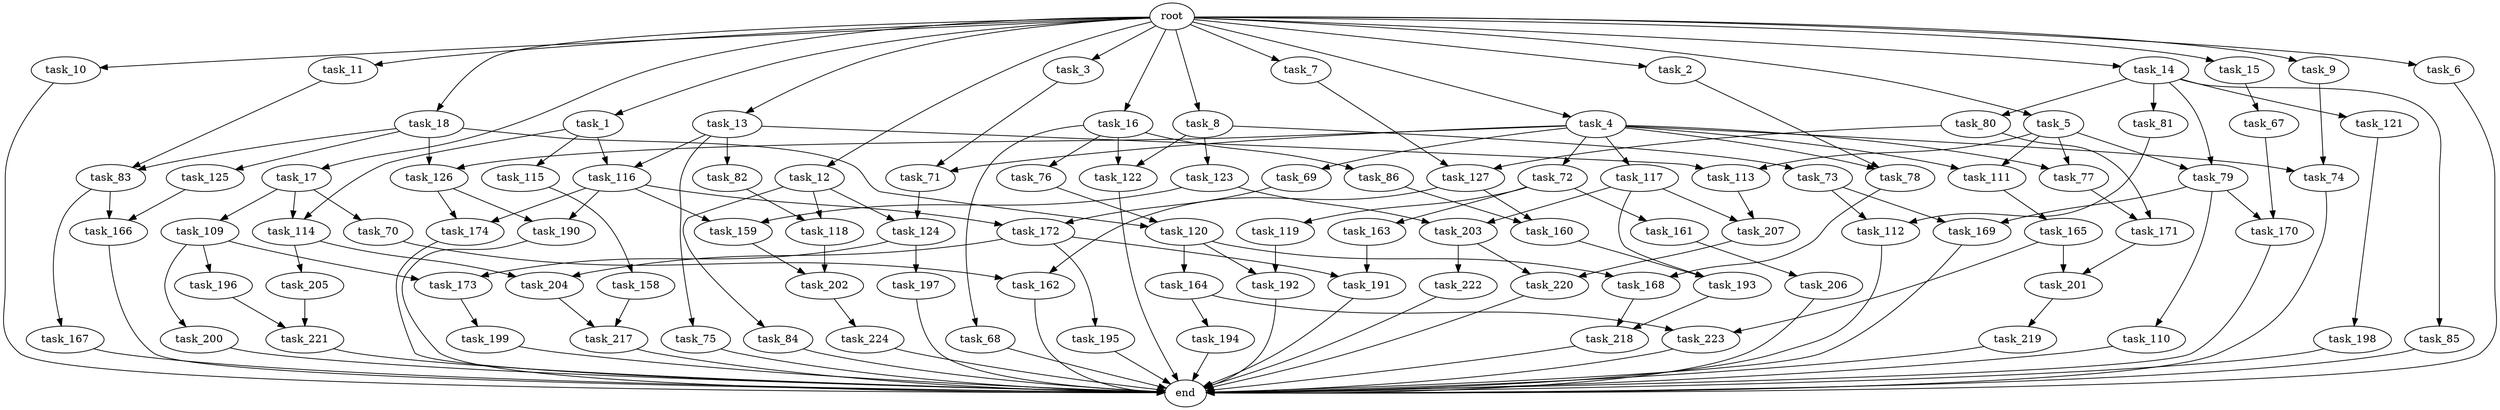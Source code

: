 digraph G {
  task_171 [size="6356551598.080000"];
  task_109 [size="5497558138.880000"];
  task_191 [size="3435973836.800000"];
  task_207 [size="8589934592.000000"];
  task_15 [size="10.240000"];
  task_114 [size="14087492730.880001"];
  task_190 [size="4466765987.840000"];
  task_195 [size="343597383.680000"];
  task_79 [size="8332236554.240000"];
  task_16 [size="10.240000"];
  task_110 [size="773094113.280000"];
  task_68 [size="8589934592.000000"];
  task_162 [size="11682311045.120001"];
  task_217 [size="10050223472.639999"];
  task_223 [size="1116691496.960000"];
  task_74 [size="4982162063.360000"];
  task_158 [size="2147483648.000000"];
  task_1 [size="10.240000"];
  task_220 [size="8332236554.240000"];
  task_83 [size="2147483648.000000"];
  task_160 [size="11682311045.120001"];
  task_84 [size="4209067950.080000"];
  task_11 [size="10.240000"];
  task_2 [size="10.240000"];
  task_10 [size="10.240000"];
  task_85 [size="6957847019.520000"];
  task_127 [size="4552665333.760000"];
  task_219 [size="1374389534.720000"];
  task_123 [size="343597383.680000"];
  task_166 [size="17179869184.000000"];
  task_81 [size="6957847019.520000"];
  task_122 [size="8933531975.680000"];
  task_72 [size="773094113.280000"];
  task_17 [size="10.240000"];
  task_174 [size="4466765987.840000"];
  task_199 [size="1374389534.720000"];
  task_221 [size="9363028705.280001"];
  task_67 [size="6957847019.520000"];
  task_197 [size="8589934592.000000"];
  task_203 [size="3865470566.400000"];
  task_172 [size="3435973836.800000"];
  task_13 [size="10.240000"];
  task_121 [size="6957847019.520000"];
  task_77 [size="2147483648.000000"];
  task_194 [size="343597383.680000"];
  task_163 [size="5497558138.880000"];
  task_167 [size="8589934592.000000"];
  task_70 [size="5497558138.880000"];
  task_80 [size="6957847019.520000"];
  end [size="0.000000"];
  task_170 [size="4982162063.360000"];
  task_9 [size="10.240000"];
  task_78 [size="7730941132.800000"];
  task_165 [size="5497558138.880000"];
  task_159 [size="3865470566.400000"];
  task_222 [size="6957847019.520000"];
  task_86 [size="8589934592.000000"];
  task_192 [size="7301444403.200000"];
  task_202 [size="1717986918.400000"];
  task_69 [size="773094113.280000"];
  task_118 [size="7301444403.200000"];
  task_224 [size="6957847019.520000"];
  task_201 [size="2147483648.000000"];
  task_198 [size="6957847019.520000"];
  task_168 [size="7301444403.200000"];
  task_206 [size="4209067950.080000"];
  task_12 [size="10.240000"];
  task_193 [size="11682311045.120001"];
  task_18 [size="10.240000"];
  task_82 [size="6957847019.520000"];
  task_3 [size="10.240000"];
  task_126 [size="1546188226.560000"];
  task_169 [size="6270652252.160000"];
  task_5 [size="10.240000"];
  task_76 [size="8589934592.000000"];
  task_115 [size="8589934592.000000"];
  task_8 [size="10.240000"];
  task_161 [size="5497558138.880000"];
  task_73 [size="343597383.680000"];
  task_14 [size="10.240000"];
  task_116 [size="15547781611.520000"];
  task_4 [size="10.240000"];
  task_119 [size="5497558138.880000"];
  task_164 [size="4209067950.080000"];
  task_218 [size="8418135900.160000"];
  task_200 [size="1374389534.720000"];
  task_113 [size="8332236554.240000"];
  task_112 [size="8589934592.000000"];
  root [size="0.000000"];
  task_120 [size="2147483648.000000"];
  task_125 [size="773094113.280000"];
  task_6 [size="10.240000"];
  task_196 [size="1374389534.720000"];
  task_124 [size="7301444403.200000"];
  task_117 [size="773094113.280000"];
  task_173 [size="9964324126.719999"];
  task_205 [size="2147483648.000000"];
  task_111 [size="2147483648.000000"];
  task_204 [size="2491081031.680000"];
  task_7 [size="10.240000"];
  task_71 [size="6270652252.160000"];
  task_75 [size="6957847019.520000"];

  task_171 -> task_201 [size="134217728.000000"];
  task_109 -> task_173 [size="134217728.000000"];
  task_109 -> task_200 [size="134217728.000000"];
  task_109 -> task_196 [size="134217728.000000"];
  task_191 -> end [size="1.000000"];
  task_207 -> task_220 [size="134217728.000000"];
  task_15 -> task_67 [size="679477248.000000"];
  task_114 -> task_204 [size="209715200.000000"];
  task_114 -> task_205 [size="209715200.000000"];
  task_190 -> end [size="1.000000"];
  task_195 -> end [size="1.000000"];
  task_79 -> task_170 [size="75497472.000000"];
  task_79 -> task_169 [size="75497472.000000"];
  task_79 -> task_110 [size="75497472.000000"];
  task_16 -> task_68 [size="838860800.000000"];
  task_16 -> task_86 [size="838860800.000000"];
  task_16 -> task_122 [size="838860800.000000"];
  task_16 -> task_76 [size="838860800.000000"];
  task_110 -> end [size="1.000000"];
  task_68 -> end [size="1.000000"];
  task_162 -> end [size="1.000000"];
  task_217 -> end [size="1.000000"];
  task_223 -> end [size="1.000000"];
  task_74 -> end [size="1.000000"];
  task_158 -> task_217 [size="301989888.000000"];
  task_1 -> task_116 [size="838860800.000000"];
  task_1 -> task_115 [size="838860800.000000"];
  task_1 -> task_114 [size="838860800.000000"];
  task_220 -> end [size="1.000000"];
  task_83 -> task_167 [size="838860800.000000"];
  task_83 -> task_166 [size="838860800.000000"];
  task_160 -> task_193 [size="838860800.000000"];
  task_84 -> end [size="1.000000"];
  task_11 -> task_83 [size="134217728.000000"];
  task_2 -> task_78 [size="679477248.000000"];
  task_10 -> end [size="1.000000"];
  task_85 -> end [size="1.000000"];
  task_127 -> task_162 [size="838860800.000000"];
  task_127 -> task_160 [size="838860800.000000"];
  task_219 -> end [size="1.000000"];
  task_123 -> task_203 [size="75497472.000000"];
  task_123 -> task_159 [size="75497472.000000"];
  task_166 -> end [size="1.000000"];
  task_81 -> task_112 [size="301989888.000000"];
  task_122 -> end [size="1.000000"];
  task_72 -> task_161 [size="536870912.000000"];
  task_72 -> task_163 [size="536870912.000000"];
  task_72 -> task_119 [size="536870912.000000"];
  task_17 -> task_109 [size="536870912.000000"];
  task_17 -> task_70 [size="536870912.000000"];
  task_17 -> task_114 [size="536870912.000000"];
  task_174 -> end [size="1.000000"];
  task_199 -> end [size="1.000000"];
  task_221 -> end [size="1.000000"];
  task_67 -> task_170 [size="411041792.000000"];
  task_197 -> end [size="1.000000"];
  task_203 -> task_222 [size="679477248.000000"];
  task_203 -> task_220 [size="679477248.000000"];
  task_172 -> task_204 [size="33554432.000000"];
  task_172 -> task_195 [size="33554432.000000"];
  task_172 -> task_191 [size="33554432.000000"];
  task_13 -> task_116 [size="679477248.000000"];
  task_13 -> task_75 [size="679477248.000000"];
  task_13 -> task_113 [size="679477248.000000"];
  task_13 -> task_82 [size="679477248.000000"];
  task_121 -> task_198 [size="679477248.000000"];
  task_77 -> task_171 [size="209715200.000000"];
  task_194 -> end [size="1.000000"];
  task_163 -> task_191 [size="301989888.000000"];
  task_167 -> end [size="1.000000"];
  task_70 -> task_162 [size="301989888.000000"];
  task_80 -> task_127 [size="411041792.000000"];
  task_80 -> task_171 [size="411041792.000000"];
  task_170 -> end [size="1.000000"];
  task_9 -> task_74 [size="411041792.000000"];
  task_78 -> task_168 [size="301989888.000000"];
  task_165 -> task_223 [size="75497472.000000"];
  task_165 -> task_201 [size="75497472.000000"];
  task_159 -> task_202 [size="134217728.000000"];
  task_222 -> end [size="1.000000"];
  task_86 -> task_160 [size="301989888.000000"];
  task_192 -> end [size="1.000000"];
  task_202 -> task_224 [size="679477248.000000"];
  task_69 -> task_172 [size="33554432.000000"];
  task_118 -> task_202 [size="33554432.000000"];
  task_224 -> end [size="1.000000"];
  task_201 -> task_219 [size="134217728.000000"];
  task_198 -> end [size="1.000000"];
  task_168 -> task_218 [size="411041792.000000"];
  task_206 -> end [size="1.000000"];
  task_12 -> task_84 [size="411041792.000000"];
  task_12 -> task_118 [size="411041792.000000"];
  task_12 -> task_124 [size="411041792.000000"];
  task_193 -> task_218 [size="411041792.000000"];
  task_18 -> task_83 [size="75497472.000000"];
  task_18 -> task_120 [size="75497472.000000"];
  task_18 -> task_125 [size="75497472.000000"];
  task_18 -> task_126 [size="75497472.000000"];
  task_82 -> task_118 [size="301989888.000000"];
  task_3 -> task_71 [size="536870912.000000"];
  task_126 -> task_190 [size="134217728.000000"];
  task_126 -> task_174 [size="134217728.000000"];
  task_169 -> end [size="1.000000"];
  task_5 -> task_79 [size="134217728.000000"];
  task_5 -> task_113 [size="134217728.000000"];
  task_5 -> task_111 [size="134217728.000000"];
  task_5 -> task_77 [size="134217728.000000"];
  task_76 -> task_120 [size="134217728.000000"];
  task_115 -> task_158 [size="209715200.000000"];
  task_8 -> task_73 [size="33554432.000000"];
  task_8 -> task_122 [size="33554432.000000"];
  task_8 -> task_123 [size="33554432.000000"];
  task_161 -> task_206 [size="411041792.000000"];
  task_73 -> task_169 [size="536870912.000000"];
  task_73 -> task_112 [size="536870912.000000"];
  task_14 -> task_80 [size="679477248.000000"];
  task_14 -> task_79 [size="679477248.000000"];
  task_14 -> task_81 [size="679477248.000000"];
  task_14 -> task_121 [size="679477248.000000"];
  task_14 -> task_85 [size="679477248.000000"];
  task_116 -> task_190 [size="301989888.000000"];
  task_116 -> task_159 [size="301989888.000000"];
  task_116 -> task_172 [size="301989888.000000"];
  task_116 -> task_174 [size="301989888.000000"];
  task_4 -> task_72 [size="75497472.000000"];
  task_4 -> task_126 [size="75497472.000000"];
  task_4 -> task_111 [size="75497472.000000"];
  task_4 -> task_77 [size="75497472.000000"];
  task_4 -> task_69 [size="75497472.000000"];
  task_4 -> task_78 [size="75497472.000000"];
  task_4 -> task_74 [size="75497472.000000"];
  task_4 -> task_71 [size="75497472.000000"];
  task_4 -> task_117 [size="75497472.000000"];
  task_119 -> task_192 [size="301989888.000000"];
  task_164 -> task_194 [size="33554432.000000"];
  task_164 -> task_223 [size="33554432.000000"];
  task_218 -> end [size="1.000000"];
  task_200 -> end [size="1.000000"];
  task_113 -> task_207 [size="536870912.000000"];
  task_112 -> end [size="1.000000"];
  root -> task_8 [size="1.000000"];
  root -> task_9 [size="1.000000"];
  root -> task_16 [size="1.000000"];
  root -> task_14 [size="1.000000"];
  root -> task_6 [size="1.000000"];
  root -> task_4 [size="1.000000"];
  root -> task_5 [size="1.000000"];
  root -> task_1 [size="1.000000"];
  root -> task_10 [size="1.000000"];
  root -> task_13 [size="1.000000"];
  root -> task_15 [size="1.000000"];
  root -> task_11 [size="1.000000"];
  root -> task_3 [size="1.000000"];
  root -> task_12 [size="1.000000"];
  root -> task_2 [size="1.000000"];
  root -> task_18 [size="1.000000"];
  root -> task_7 [size="1.000000"];
  root -> task_17 [size="1.000000"];
  task_120 -> task_168 [size="411041792.000000"];
  task_120 -> task_164 [size="411041792.000000"];
  task_120 -> task_192 [size="411041792.000000"];
  task_125 -> task_166 [size="838860800.000000"];
  task_6 -> end [size="1.000000"];
  task_196 -> task_221 [size="75497472.000000"];
  task_124 -> task_197 [size="838860800.000000"];
  task_124 -> task_173 [size="838860800.000000"];
  task_117 -> task_193 [size="301989888.000000"];
  task_117 -> task_207 [size="301989888.000000"];
  task_117 -> task_203 [size="301989888.000000"];
  task_173 -> task_199 [size="134217728.000000"];
  task_205 -> task_221 [size="838860800.000000"];
  task_111 -> task_165 [size="536870912.000000"];
  task_204 -> task_217 [size="679477248.000000"];
  task_7 -> task_127 [size="33554432.000000"];
  task_71 -> task_124 [size="301989888.000000"];
  task_75 -> end [size="1.000000"];
}
